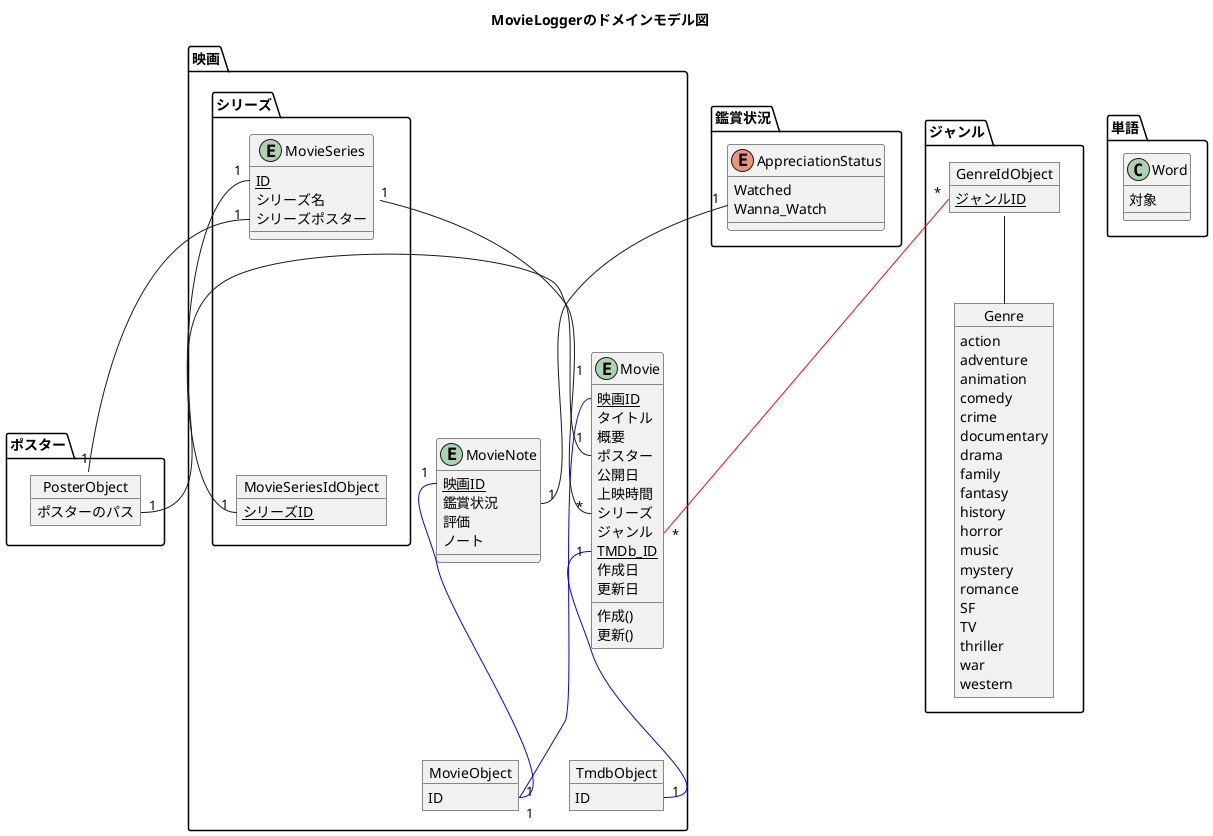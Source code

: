 @startuml fig_domain_model
title MovieLoggerのドメインモデル図

package 映画 {
  ' Movie MODEL '
  '' ValueObject ''
  object MovieObject {
    ID
  }
  object TmdbObject {
    ID
  }

  '' Movie Entity ''
  entity Movie {
    {static} 映画ID
    タイトル
    概要
    ポスター
    公開日
    上映時間
    シリーズ
    ジャンル
    {static} TMDb_ID
    作成日
    更新日

    作成()
    更新()
  }
  entity MovieNote {
    {static} 映画ID
    鑑賞状況
    評価
    ノート
  }


  ' Movie Note ' 
  ' ???


  ' Movie RELATION '
  Movie::映画ID "1" -[#Blue]- "1" MovieObject::ID
  Movie::TMDb_ID "1" -[#Blue]- "1" TmdbObject::ID

  MovieNote::映画ID "1" -[#Blue]- "1" MovieObject::ID


  package シリーズ {
    object MovieSeriesIdObject {
      {static} シリーズID
    }

    entity MovieSeries {
      {static} ID
      シリーズ名
      シリーズポスター
    }
  }

  MovieSeries "1" -- "*" Movie::シリーズ
  MovieSeries::ID "1" -- "1" MovieSeriesIdObject::シリーズID
}




package 鑑賞状況 {
  enum AppreciationStatus {
    Watched
    Wanna_Watch
  }

  AppreciationStatus "1" -- "1" MovieNote::鑑賞状況
}




package ジャンル {
  object GenreIdObject {
    {static} ジャンルID
  }
  object Genre {
    action
    adventure
    animation
    comedy
    crime
    documentary
    drama
    family
    fantasy
    history
    horror
    music
    mystery
    romance
    SF
    TV
    thriller
    war
    western
  }

  GenreIdObject -- Genre
  GenreIdObject::ジャンルID "*" -[#Red]- "*" Movie::ジャンル
}




package ポスター {
  object PosterObject {
    ポスターのパス
  }

  PosterObject::ポスターのパス "1" -- "1" Movie::ポスター
  MovieSeries::シリーズポスター "1" -- "1" PosterObject::ポスターのポス
}




package 単語 {
  class Word {
    対象
  }
}

@enduml
